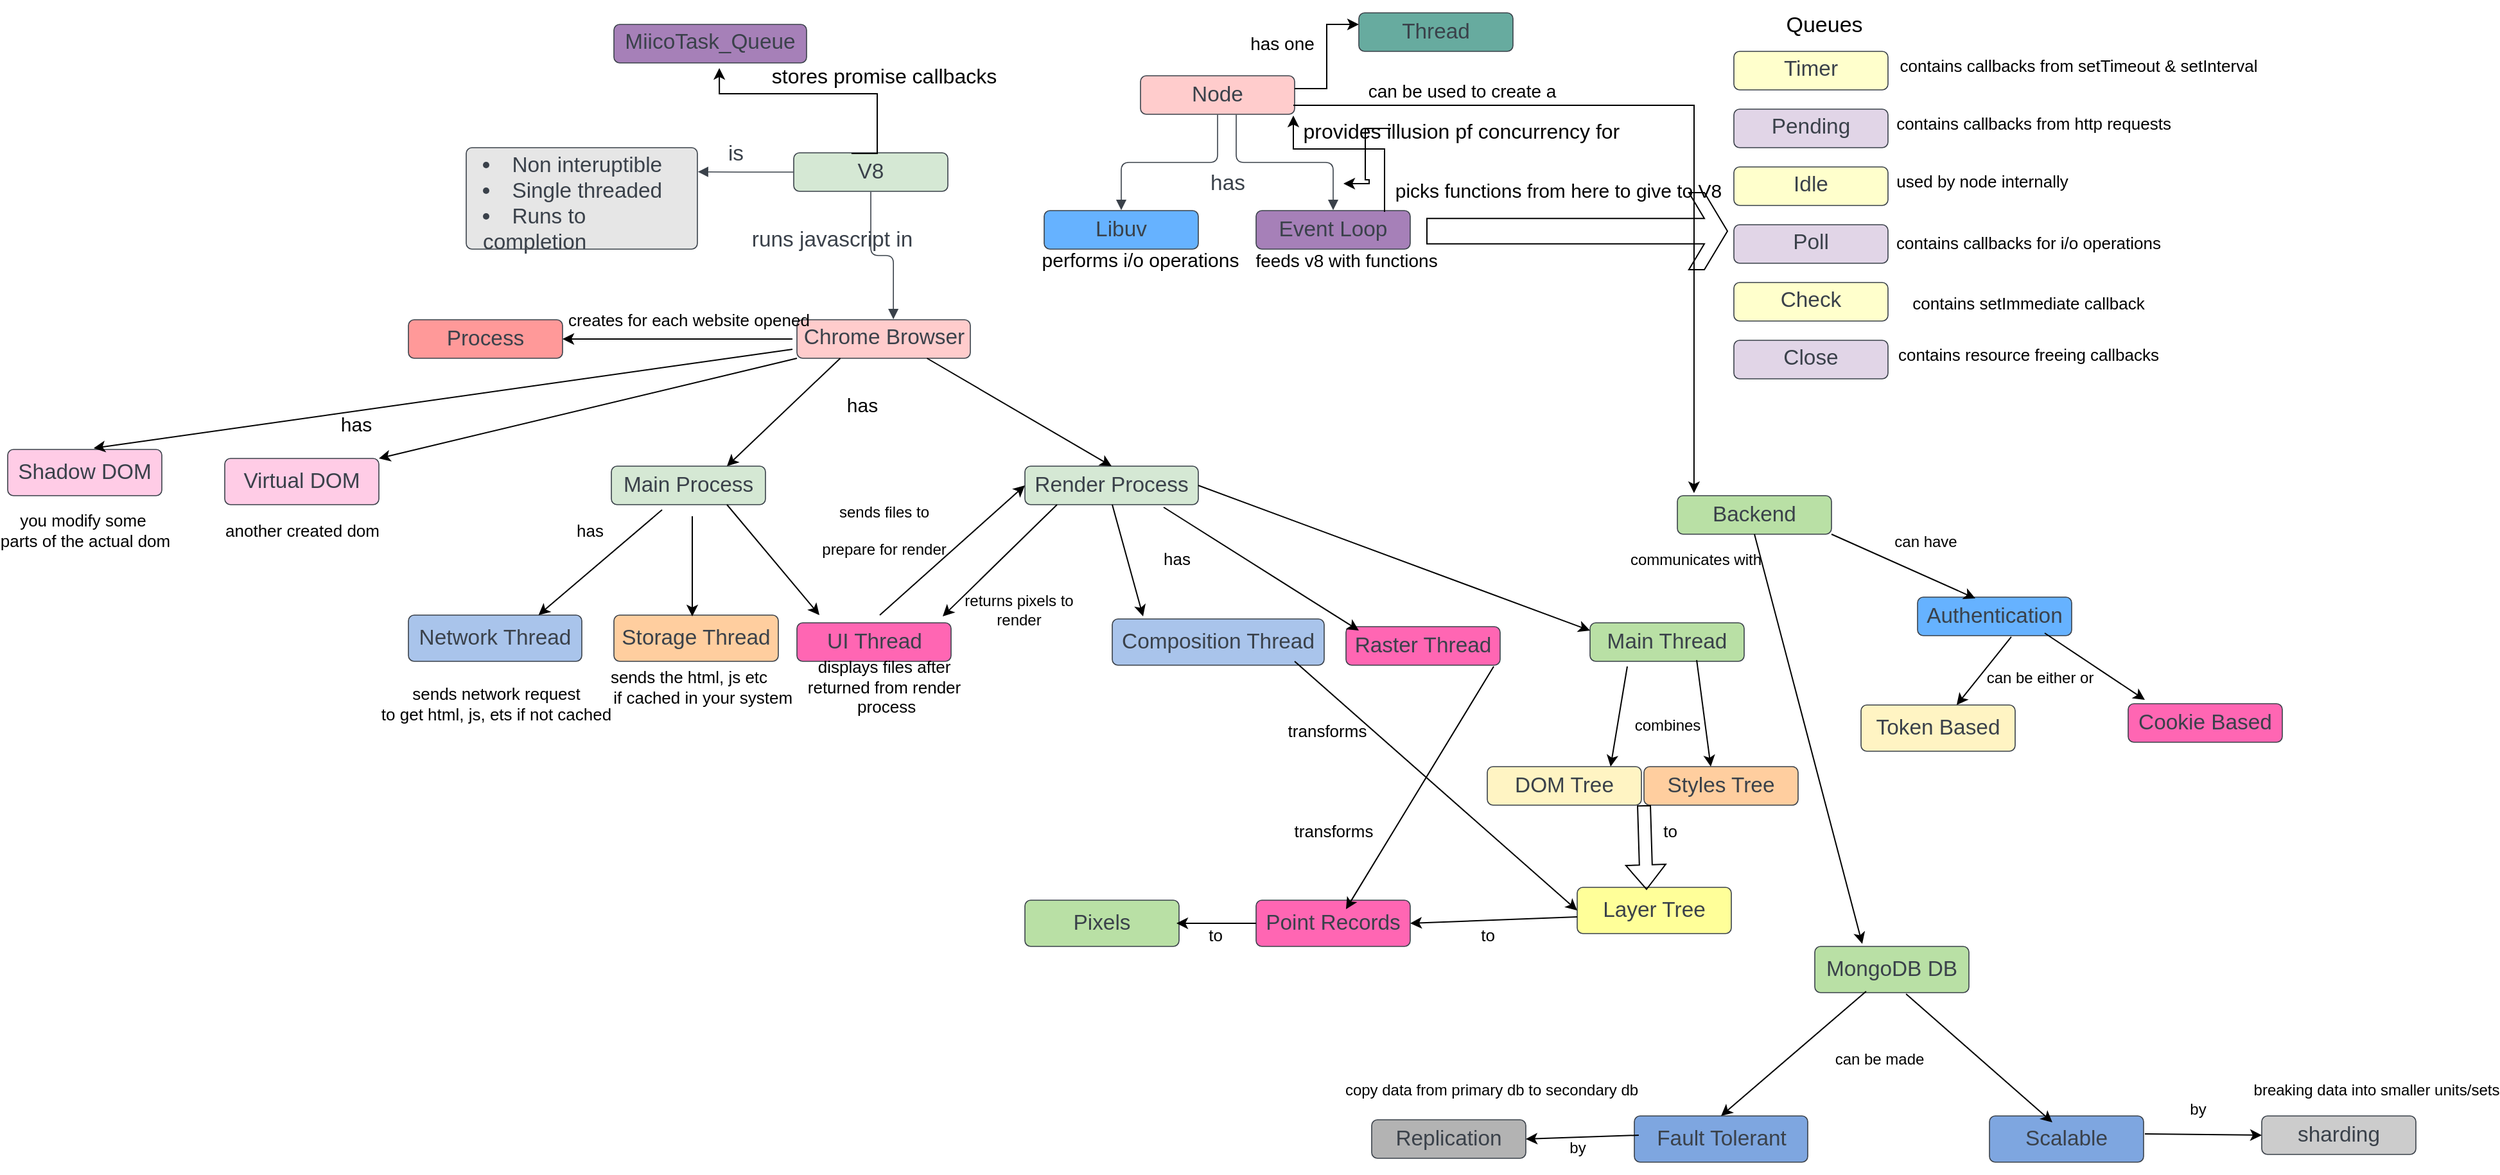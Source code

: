 <mxfile version="20.0.4" type="github">
  <diagram id="F8XUAI4Kxxnm3zseB2Sm" name="Page-1">
    <mxGraphModel dx="1952" dy="614" grid="1" gridSize="13" guides="1" tooltips="1" connect="1" arrows="1" fold="1" page="1" pageScale="1" pageWidth="850" pageHeight="1100" math="0" shadow="0">
      <root>
        <mxCell id="0" />
        <mxCell id="1" parent="0" />
        <UserObject label="Node" lucidchartObjectId="5JQweZdiMKq6" id="3aI8Cy6Q0KvXqNkpx8fh-1">
          <mxCell style="html=1;overflow=block;blockSpacing=1;whiteSpace=wrap;fontSize=16.7;fontColor=#3a414a;spacing=3.8;strokeColor=#3a414a;strokeOpacity=100;rounded=1;absoluteArcSize=1;arcSize=9;strokeWidth=0.8;fillColor=#FFCCCC;" vertex="1" parent="1">
            <mxGeometry x="570" y="60" width="120" height="30" as="geometry" />
          </mxCell>
        </UserObject>
        <UserObject label="V8" lucidchartObjectId="jKQw5tt.nzn1" id="3aI8Cy6Q0KvXqNkpx8fh-2">
          <mxCell style="html=1;overflow=block;blockSpacing=1;whiteSpace=wrap;fontSize=16.7;fontColor=#3a414a;spacing=3.8;strokeColor=#3a414a;strokeOpacity=100;rounded=1;absoluteArcSize=1;arcSize=9;strokeWidth=0.8;fillColor=#D5E8D4;" vertex="1" parent="1">
            <mxGeometry x="300" y="120" width="120" height="30" as="geometry" />
          </mxCell>
        </UserObject>
        <UserObject label="Event Loop" lucidchartObjectId="uKQw4pmbk7vp" id="3aI8Cy6Q0KvXqNkpx8fh-3">
          <mxCell style="html=1;overflow=block;blockSpacing=1;whiteSpace=wrap;fontSize=16.7;fontColor=#3a414a;spacing=3.8;strokeColor=#3a414a;strokeOpacity=100;rounded=1;absoluteArcSize=1;arcSize=9;strokeWidth=0.8;fillColor=#A680B8;" vertex="1" parent="1">
            <mxGeometry x="660" y="165" width="120" height="30" as="geometry" />
          </mxCell>
        </UserObject>
        <UserObject label="MiicoTask_Queue&#xa;" lucidchartObjectId="RKQwYoM4EpCo" id="3aI8Cy6Q0KvXqNkpx8fh-4">
          <mxCell style="html=1;overflow=block;blockSpacing=1;whiteSpace=wrap;fontSize=16.7;fontColor=#3a414a;spacing=3.8;strokeColor=#3a414a;strokeOpacity=100;rounded=1;absoluteArcSize=1;arcSize=9;strokeWidth=0.8;fillColor=#A680B8;" vertex="1" parent="1">
            <mxGeometry x="160" y="20" width="150" height="30" as="geometry" />
          </mxCell>
        </UserObject>
        <UserObject label="Timer&#xa;" lucidchartObjectId=".LQwEuAu219J" id="3aI8Cy6Q0KvXqNkpx8fh-5">
          <mxCell style="html=1;overflow=block;blockSpacing=1;whiteSpace=wrap;fontSize=16.7;fontColor=#3a414a;spacing=3.8;strokeColor=#3a414a;strokeOpacity=100;rounded=1;absoluteArcSize=1;arcSize=9;strokeWidth=0.8;fillColor=#FFFFCC;" vertex="1" parent="1">
            <mxGeometry x="1032" y="41" width="120" height="30" as="geometry" />
          </mxCell>
        </UserObject>
        <UserObject label="Pending&#xa;" lucidchartObjectId="mMQwElswFMGU" id="3aI8Cy6Q0KvXqNkpx8fh-6">
          <mxCell style="html=1;overflow=block;blockSpacing=1;whiteSpace=wrap;fontSize=16.7;fontColor=#3a414a;spacing=3.8;strokeColor=#3a414a;strokeOpacity=100;rounded=1;absoluteArcSize=1;arcSize=9;strokeWidth=0.8;fillColor=#E1D5E7;" vertex="1" parent="1">
            <mxGeometry x="1032" y="86" width="120" height="30" as="geometry" />
          </mxCell>
        </UserObject>
        <UserObject label="Idle&#xa;" lucidchartObjectId="BMQwP1GBcqs1" id="3aI8Cy6Q0KvXqNkpx8fh-7">
          <mxCell style="html=1;overflow=block;blockSpacing=1;whiteSpace=wrap;fontSize=16.7;fontColor=#3a414a;spacing=3.8;strokeColor=#3a414a;strokeOpacity=100;rounded=1;absoluteArcSize=1;arcSize=9;strokeWidth=0.8;fillColor=#FFFFCC;" vertex="1" parent="1">
            <mxGeometry x="1032" y="131" width="120" height="30" as="geometry" />
          </mxCell>
        </UserObject>
        <UserObject label="Poll&#xa;" lucidchartObjectId=".MQwjcUnH-Wa" id="3aI8Cy6Q0KvXqNkpx8fh-8">
          <mxCell style="html=1;overflow=block;blockSpacing=1;whiteSpace=wrap;fontSize=16.7;fontColor=#3a414a;spacing=3.8;strokeColor=#3a414a;strokeOpacity=100;rounded=1;absoluteArcSize=1;arcSize=9;strokeWidth=0.8;fillColor=#E1D5E7;" vertex="1" parent="1">
            <mxGeometry x="1032" y="176" width="120" height="30" as="geometry" />
          </mxCell>
        </UserObject>
        <UserObject label="Check&#xa;" lucidchartObjectId="sNQwPWtMRabn" id="3aI8Cy6Q0KvXqNkpx8fh-9">
          <mxCell style="html=1;overflow=block;blockSpacing=1;whiteSpace=wrap;fontSize=16.7;fontColor=#3a414a;spacing=3.8;strokeColor=#3a414a;strokeOpacity=100;rounded=1;absoluteArcSize=1;arcSize=9;strokeWidth=0.8;fillColor=#FFFFCC;" vertex="1" parent="1">
            <mxGeometry x="1032" y="221" width="120" height="30" as="geometry" />
          </mxCell>
        </UserObject>
        <UserObject label="Close&#xa;" lucidchartObjectId="JNQwW31Fas15" id="3aI8Cy6Q0KvXqNkpx8fh-10">
          <mxCell style="html=1;overflow=block;blockSpacing=1;whiteSpace=wrap;fontSize=16.7;fontColor=#3a414a;spacing=3.8;strokeColor=#3a414a;strokeOpacity=100;rounded=1;absoluteArcSize=1;arcSize=9;strokeWidth=0.8;fillColor=#E1D5E7;" vertex="1" parent="1">
            <mxGeometry x="1032" y="266" width="120" height="30" as="geometry" />
          </mxCell>
        </UserObject>
        <UserObject label="&lt;ul style=&quot;margin: 0px; padding-left: 10px;list-style-position: inside; list-style-type:disc&quot;&gt;&lt;li style=&quot;text-align:left;color:#3a414a;font-size:16.7px;&quot;&gt;&lt;span style=&quot;margin-left: 0px;margin-top: -2px;&quot;&gt;&lt;span style=&quot;font-size:16.7px;color:#3a414a;&quot;&gt;Non interuptible&lt;/span&gt;&lt;/span&gt;&lt;/li&gt;&lt;li style=&quot;text-align:left;color:#3a414a;font-size:16.7px;&quot;&gt;&lt;span style=&quot;margin-left: 0px;margin-top: -2px;&quot;&gt;&lt;span style=&quot;font-size:16.7px;color:#3a414a;&quot;&gt;Single threaded&lt;/span&gt;&lt;/span&gt;&lt;/li&gt;&lt;li style=&quot;text-align:left;color:#3a414a;font-size:16.7px;&quot;&gt;&lt;span style=&quot;margin-left: 0px;margin-top: -2px;&quot;&gt;&lt;span style=&quot;font-size:16.7px;color:#3a414a;&quot;&gt;Runs  to completion&lt;/span&gt;&lt;/span&gt;&lt;/li&gt;&lt;/ul&gt;" lucidchartObjectId="mOQwfCb6b012" id="3aI8Cy6Q0KvXqNkpx8fh-11">
          <mxCell style="html=1;overflow=block;blockSpacing=1;whiteSpace=wrap;fontSize=13;spacing=3.8;strokeColor=#3a414a;strokeOpacity=100;rounded=1;absoluteArcSize=1;arcSize=9;strokeWidth=0.8;fillColor=#E6E6E6;" vertex="1" parent="1">
            <mxGeometry x="45" y="116" width="180" height="79" as="geometry" />
          </mxCell>
        </UserObject>
        <UserObject label="Libuv" lucidchartObjectId="YUQwalKFCjuy" id="3aI8Cy6Q0KvXqNkpx8fh-18">
          <mxCell style="html=1;overflow=block;blockSpacing=1;whiteSpace=wrap;fontSize=16.7;fontColor=#3a414a;spacing=3.8;strokeColor=#3a414a;strokeOpacity=100;rounded=1;absoluteArcSize=1;arcSize=9;strokeWidth=0.8;fillColor=#66B2FF;" vertex="1" parent="1">
            <mxGeometry x="495" y="165" width="120" height="30" as="geometry" />
          </mxCell>
        </UserObject>
        <UserObject label="Chrome Browser&#xa;" lucidchartObjectId="n0QwYcEkCLgf" id="3aI8Cy6Q0KvXqNkpx8fh-22">
          <mxCell style="html=1;overflow=block;blockSpacing=1;whiteSpace=wrap;fontSize=16.7;fontColor=#3a414a;spacing=3.8;strokeColor=#3a414a;strokeOpacity=100;rounded=1;absoluteArcSize=1;arcSize=9;strokeWidth=0.8;fillColor=#FFCCCC;" vertex="1" parent="1">
            <mxGeometry x="302.5" y="250" width="135" height="30" as="geometry" />
          </mxCell>
        </UserObject>
        <UserObject label="Process" lucidchartObjectId="00Qwm0TDkkUz" id="3aI8Cy6Q0KvXqNkpx8fh-23">
          <mxCell style="html=1;overflow=block;blockSpacing=1;whiteSpace=wrap;fontSize=16.7;fontColor=#3a414a;spacing=3.8;strokeColor=#3a414a;strokeOpacity=100;rounded=1;absoluteArcSize=1;arcSize=9;strokeWidth=0.8;fillColor=#FF9999;" vertex="1" parent="1">
            <mxGeometry y="250" width="120" height="30" as="geometry" />
          </mxCell>
        </UserObject>
        <UserObject label="Thread" lucidchartObjectId="c1QwTVBojkHc" id="3aI8Cy6Q0KvXqNkpx8fh-24">
          <mxCell style="html=1;overflow=block;blockSpacing=1;whiteSpace=wrap;fontSize=16.7;fontColor=#3a414a;spacing=3.8;strokeColor=#3a414a;strokeOpacity=100;rounded=1;absoluteArcSize=1;arcSize=9;strokeWidth=0.8;fillColor=#67AB9F;" vertex="1" parent="1">
            <mxGeometry x="740" y="11" width="120" height="30" as="geometry" />
          </mxCell>
        </UserObject>
        <UserObject label="Main Process" lucidchartObjectId="31QwPSex.-GG" id="3aI8Cy6Q0KvXqNkpx8fh-25">
          <mxCell style="html=1;overflow=block;blockSpacing=1;whiteSpace=wrap;fontSize=16.7;fontColor=#3a414a;spacing=3.8;strokeColor=#3a414a;strokeOpacity=100;rounded=1;absoluteArcSize=1;arcSize=9;strokeWidth=0.8;fillColor=#D5E8D4;" vertex="1" parent="1">
            <mxGeometry x="158" y="364" width="120" height="30" as="geometry" />
          </mxCell>
        </UserObject>
        <UserObject label="Network Thread" lucidchartObjectId="K2Qw~XZILaqW" id="3aI8Cy6Q0KvXqNkpx8fh-26">
          <mxCell style="html=1;overflow=block;blockSpacing=1;whiteSpace=wrap;fontSize=16.7;fontColor=#3a414a;spacing=3.8;strokeColor=#3a414a;strokeOpacity=100;rounded=1;absoluteArcSize=1;arcSize=9;strokeWidth=0.8;fillColor=#A9C4EB;" vertex="1" parent="1">
            <mxGeometry y="480" width="135" height="36" as="geometry" />
          </mxCell>
        </UserObject>
        <UserObject label="UI Thread" lucidchartObjectId="_2QwbphJMRwT" id="3aI8Cy6Q0KvXqNkpx8fh-27">
          <mxCell style="html=1;overflow=block;blockSpacing=1;whiteSpace=wrap;fontSize=16.7;fontColor=#3a414a;spacing=3.8;strokeColor=#3a414a;strokeOpacity=100;rounded=1;absoluteArcSize=1;arcSize=9;strokeWidth=0.8;fillColor=#FF66B3;" vertex="1" parent="1">
            <mxGeometry x="302.5" y="486" width="120" height="30" as="geometry" />
          </mxCell>
        </UserObject>
        <UserObject label="Storage Thread" lucidchartObjectId="y3Qw-4VWZgWY" id="3aI8Cy6Q0KvXqNkpx8fh-28">
          <mxCell style="html=1;overflow=block;blockSpacing=1;whiteSpace=wrap;fontSize=16.7;fontColor=#3a414a;spacing=3.8;strokeColor=#3a414a;strokeOpacity=100;rounded=1;absoluteArcSize=1;arcSize=9;strokeWidth=0.8;fillColor=#FFCE9F;" vertex="1" parent="1">
            <mxGeometry x="160" y="480" width="128" height="36" as="geometry" />
          </mxCell>
        </UserObject>
        <UserObject label="Render Process" lucidchartObjectId="p4QwtT_nmuhM" id="3aI8Cy6Q0KvXqNkpx8fh-29">
          <mxCell style="html=1;overflow=block;blockSpacing=1;whiteSpace=wrap;fontSize=16.7;fontColor=#3a414a;spacing=3.8;strokeColor=#3a414a;strokeOpacity=100;rounded=1;absoluteArcSize=1;arcSize=9;strokeWidth=0.8;fillColor=#D5E8D4;" vertex="1" parent="1">
            <mxGeometry x="480" y="364" width="135" height="30" as="geometry" />
          </mxCell>
        </UserObject>
        <UserObject label="Main Thread" lucidchartObjectId="M4QwAc20TCQl" id="3aI8Cy6Q0KvXqNkpx8fh-30">
          <mxCell style="html=1;overflow=block;blockSpacing=1;whiteSpace=wrap;fontSize=16.7;fontColor=#3a414a;spacing=3.8;strokeColor=#3a414a;strokeOpacity=100;rounded=1;absoluteArcSize=1;arcSize=9;strokeWidth=0.8;fillColor=#B9E0A5;" vertex="1" parent="1">
            <mxGeometry x="920" y="486" width="120" height="30" as="geometry" />
          </mxCell>
        </UserObject>
        <UserObject label="Raster Thread" lucidchartObjectId="a5QwltqcsN5U" id="3aI8Cy6Q0KvXqNkpx8fh-31">
          <mxCell style="html=1;overflow=block;blockSpacing=1;whiteSpace=wrap;fontSize=16.7;fontColor=#3a414a;spacing=3.8;strokeColor=#3a414a;strokeOpacity=100;rounded=1;absoluteArcSize=1;arcSize=9;strokeWidth=0.8;fillColor=#FF66B3;" vertex="1" parent="1">
            <mxGeometry x="730" y="489" width="120" height="30" as="geometry" />
          </mxCell>
        </UserObject>
        <UserObject label="Composition Thread" lucidchartObjectId="y5QwLBUNIUPw" id="3aI8Cy6Q0KvXqNkpx8fh-32">
          <mxCell style="html=1;overflow=block;blockSpacing=1;whiteSpace=wrap;fontSize=16.7;fontColor=#3a414a;spacing=3.8;strokeColor=#3a414a;strokeOpacity=100;rounded=1;absoluteArcSize=1;arcSize=9;strokeWidth=0.8;fillColor=#A9C4EB;" vertex="1" parent="1">
            <mxGeometry x="548" y="483" width="165" height="36" as="geometry" />
          </mxCell>
        </UserObject>
        <UserObject label="DOM Tree" lucidchartObjectId="G6Qwfy9FmXFi" id="3aI8Cy6Q0KvXqNkpx8fh-34">
          <mxCell style="html=1;overflow=block;blockSpacing=1;whiteSpace=wrap;fontSize=16.7;fontColor=#3a414a;spacing=3.8;strokeColor=#3a414a;strokeOpacity=100;rounded=1;absoluteArcSize=1;arcSize=9;strokeWidth=0.8;fillColor=#FFF4C3;" vertex="1" parent="1">
            <mxGeometry x="840" y="598" width="120" height="30" as="geometry" />
          </mxCell>
        </UserObject>
        <UserObject label="Styles Tree" lucidchartObjectId="_6QwiIX39ahR" id="3aI8Cy6Q0KvXqNkpx8fh-35">
          <mxCell style="html=1;overflow=block;blockSpacing=1;whiteSpace=wrap;fontSize=16.7;fontColor=#3a414a;spacing=3.8;strokeColor=#3a414a;strokeOpacity=100;rounded=1;absoluteArcSize=1;arcSize=9;strokeWidth=0.8;fillColor=#FFCE9F;" vertex="1" parent="1">
            <mxGeometry x="962" y="598" width="120" height="30" as="geometry" />
          </mxCell>
        </UserObject>
        <UserObject label="Layer Tree" lucidchartObjectId="67QwnA.TDyxY" id="3aI8Cy6Q0KvXqNkpx8fh-36">
          <mxCell style="html=1;overflow=block;blockSpacing=1;whiteSpace=wrap;fontSize=16.7;fontColor=#3a414a;spacing=3.8;strokeColor=#3a414a;strokeOpacity=100;rounded=1;absoluteArcSize=1;arcSize=9;strokeWidth=0.8;fillColor=#FFFF99;" vertex="1" parent="1">
            <mxGeometry x="910" y="692" width="120" height="36" as="geometry" />
          </mxCell>
        </UserObject>
        <UserObject label="Point Records" lucidchartObjectId="H8QwZEwCUS22" id="3aI8Cy6Q0KvXqNkpx8fh-38">
          <mxCell style="html=1;overflow=block;blockSpacing=1;whiteSpace=wrap;fontSize=16.7;fontColor=#3a414a;spacing=3.8;strokeColor=#3a414a;strokeOpacity=100;rounded=1;absoluteArcSize=1;arcSize=9;strokeWidth=0.8;fillColor=#FF66B3;" vertex="1" parent="1">
            <mxGeometry x="660" y="702" width="120" height="36" as="geometry" />
          </mxCell>
        </UserObject>
        <UserObject label="Shadow DOM" lucidchartObjectId="~8QwAgWgOdgK" id="3aI8Cy6Q0KvXqNkpx8fh-39">
          <mxCell style="html=1;overflow=block;blockSpacing=1;whiteSpace=wrap;fontSize=16.7;fontColor=#3a414a;spacing=3.8;strokeColor=#3a414a;strokeOpacity=100;rounded=1;absoluteArcSize=1;arcSize=9;strokeWidth=0.8;fillColor=#FFCCE6;" vertex="1" parent="1">
            <mxGeometry x="-312" y="351" width="120" height="36" as="geometry" />
          </mxCell>
        </UserObject>
        <UserObject label="Virtual DOM" lucidchartObjectId="x9Qw1KI~UFzO" id="3aI8Cy6Q0KvXqNkpx8fh-40">
          <mxCell style="html=1;overflow=block;blockSpacing=1;whiteSpace=wrap;fontSize=16.7;fontColor=#3a414a;spacing=3.8;strokeColor=#3a414a;strokeOpacity=100;rounded=1;absoluteArcSize=1;arcSize=9;strokeWidth=0.8;fillColor=#FFCCE6;" vertex="1" parent="1">
            <mxGeometry x="-143" y="358" width="120" height="36" as="geometry" />
          </mxCell>
        </UserObject>
        <UserObject label="Fault Tolerant" lucidchartObjectId="A.QwGhJsHpKy" id="3aI8Cy6Q0KvXqNkpx8fh-41">
          <mxCell style="html=1;overflow=block;blockSpacing=1;whiteSpace=wrap;fontSize=16.7;fontColor=#3a414a;spacing=3.8;strokeColor=#3a414a;strokeOpacity=100;rounded=1;absoluteArcSize=1;arcSize=9;strokeWidth=0.8;fillColor=#7EA6E0;" vertex="1" parent="1">
            <mxGeometry x="954.5" y="870" width="135" height="36" as="geometry" />
          </mxCell>
        </UserObject>
        <UserObject label="Scalable" lucidchartObjectId="0.QwnbioQ.RZ" id="3aI8Cy6Q0KvXqNkpx8fh-42">
          <mxCell style="html=1;overflow=block;blockSpacing=1;whiteSpace=wrap;fontSize=16.7;fontColor=#3a414a;spacing=3.8;strokeColor=#3a414a;strokeOpacity=100;rounded=1;absoluteArcSize=1;arcSize=9;strokeWidth=0.8;fillColor=#7EA6E0;" vertex="1" parent="1">
            <mxGeometry x="1231" y="870" width="120" height="36" as="geometry" />
          </mxCell>
        </UserObject>
        <UserObject label="sharding" lucidchartObjectId="h~QwlG4-tIuL" id="3aI8Cy6Q0KvXqNkpx8fh-43">
          <mxCell style="html=1;overflow=block;blockSpacing=1;whiteSpace=wrap;fontSize=16.7;fontColor=#3a414a;spacing=3.8;strokeColor=#3a414a;strokeOpacity=100;rounded=1;absoluteArcSize=1;arcSize=9;strokeWidth=0.8;fillColor=#CCCCCC;" vertex="1" parent="1">
            <mxGeometry x="1443" y="870" width="120" height="30" as="geometry" />
          </mxCell>
        </UserObject>
        <UserObject label="MongoDB DB" lucidchartObjectId="YaRwof8meu8R" id="3aI8Cy6Q0KvXqNkpx8fh-46">
          <mxCell style="html=1;overflow=block;blockSpacing=1;whiteSpace=wrap;fontSize=16.7;fontColor=#3a414a;spacing=3.8;strokeColor=#3a414a;strokeOpacity=100;rounded=1;absoluteArcSize=1;arcSize=9;strokeWidth=0.8;fillColor=#B9E0A5;" vertex="1" parent="1">
            <mxGeometry x="1095" y="738" width="120" height="36" as="geometry" />
          </mxCell>
        </UserObject>
        <UserObject label="Authentication" lucidchartObjectId="0cRwmNf0DxPQ" id="3aI8Cy6Q0KvXqNkpx8fh-50">
          <mxCell style="html=1;overflow=block;blockSpacing=1;whiteSpace=wrap;fontSize=16.7;fontColor=#3a414a;spacing=3.8;strokeColor=#3a414a;strokeOpacity=100;rounded=1;absoluteArcSize=1;arcSize=9;strokeWidth=0.8;fillColor=#66B2FF;" vertex="1" parent="1">
            <mxGeometry x="1175" y="466" width="120" height="30" as="geometry" />
          </mxCell>
        </UserObject>
        <UserObject label="Cookie Based" lucidchartObjectId="CdRwNxDpF0np" id="3aI8Cy6Q0KvXqNkpx8fh-51">
          <mxCell style="html=1;overflow=block;blockSpacing=1;whiteSpace=wrap;fontSize=16.7;fontColor=#3a414a;spacing=3.8;strokeColor=#3a414a;strokeOpacity=100;rounded=1;absoluteArcSize=1;arcSize=9;strokeWidth=0.8;fillColor=#FF66B3;" vertex="1" parent="1">
            <mxGeometry x="1339" y="549" width="120" height="30" as="geometry" />
          </mxCell>
        </UserObject>
        <UserObject label="Token Based" lucidchartObjectId="4dRwRfr9qK7Q" id="3aI8Cy6Q0KvXqNkpx8fh-52">
          <mxCell style="html=1;overflow=block;blockSpacing=1;whiteSpace=wrap;fontSize=16.7;fontColor=#3a414a;spacing=3.8;strokeColor=#3a414a;strokeOpacity=100;rounded=1;absoluteArcSize=1;arcSize=9;strokeWidth=0.8;fillColor=#FFF4C3;" vertex="1" parent="1">
            <mxGeometry x="1131" y="550" width="120" height="36" as="geometry" />
          </mxCell>
        </UserObject>
        <UserObject label="" lucidchartObjectId="XkRw6ITJ4HqK" id="3aI8Cy6Q0KvXqNkpx8fh-53">
          <mxCell style="html=1;jettySize=18;whiteSpace=wrap;fontSize=13;strokeColor=#3a414a;strokeOpacity=100;strokeWidth=0.8;rounded=1;arcSize=12;edgeStyle=orthogonalEdgeStyle;startArrow=none;endArrow=block;endFill=1;exitX=-0.003;exitY=0.5;exitPerimeter=0;entryX=1.002;entryY=0.238;entryPerimeter=0;" edge="1" parent="1" source="3aI8Cy6Q0KvXqNkpx8fh-2" target="3aI8Cy6Q0KvXqNkpx8fh-11">
            <mxGeometry width="100" height="100" relative="1" as="geometry">
              <Array as="points" />
            </mxGeometry>
          </mxCell>
        </UserObject>
        <mxCell id="3aI8Cy6Q0KvXqNkpx8fh-70" style="edgeStyle=orthogonalEdgeStyle;rounded=0;orthogonalLoop=1;jettySize=auto;html=1;exitX=1;exitY=0.5;exitDx=0;exitDy=0;entryX=0.547;entryY=1.133;entryDx=0;entryDy=0;entryPerimeter=0;fontSize=15;" edge="1" parent="1" source="3aI8Cy6Q0KvXqNkpx8fh-54" target="3aI8Cy6Q0KvXqNkpx8fh-4">
          <mxGeometry relative="1" as="geometry" />
        </mxCell>
        <UserObject label="is" lucidchartObjectId="1kRw_keO~R2r" id="3aI8Cy6Q0KvXqNkpx8fh-54">
          <mxCell style="html=1;overflow=block;blockSpacing=1;whiteSpace=wrap;fontSize=16.7;fontColor=#3a414a;spacing=3.8;strokeOpacity=0;fillOpacity=0;rounded=1;absoluteArcSize=1;arcSize=9;fillColor=#ffffff;strokeWidth=0.8;" vertex="1" parent="1">
            <mxGeometry x="165" y="98" width="180" height="45" as="geometry" />
          </mxCell>
        </UserObject>
        <UserObject label="" lucidchartObjectId="BlRwFOZYlgaO" id="3aI8Cy6Q0KvXqNkpx8fh-55">
          <mxCell style="html=1;jettySize=18;whiteSpace=wrap;fontSize=13;strokeColor=#3a414a;strokeOpacity=100;strokeWidth=0.8;rounded=1;arcSize=12;edgeStyle=orthogonalEdgeStyle;startArrow=none;endArrow=block;endFill=1;exitX=0.5;exitY=1.012;exitPerimeter=0;entryX=0.556;entryY=-0.012;entryPerimeter=0;" edge="1" parent="1" source="3aI8Cy6Q0KvXqNkpx8fh-2" target="3aI8Cy6Q0KvXqNkpx8fh-22">
            <mxGeometry width="100" height="100" relative="1" as="geometry">
              <Array as="points" />
            </mxGeometry>
          </mxCell>
        </UserObject>
        <UserObject label="runs javascript in" lucidchartObjectId="GlRw.YCyoih-" id="3aI8Cy6Q0KvXqNkpx8fh-56">
          <mxCell style="html=1;overflow=block;blockSpacing=1;whiteSpace=wrap;fontSize=16.7;fontColor=#3a414a;spacing=3.8;strokeOpacity=0;fillOpacity=0;rounded=1;absoluteArcSize=1;arcSize=9;fillColor=#ffffff;strokeWidth=0.8;" vertex="1" parent="1">
            <mxGeometry x="240" y="165" width="180" height="45" as="geometry" />
          </mxCell>
        </UserObject>
        <UserObject label="" lucidchartObjectId="JpRwPSwLqNC6" id="3aI8Cy6Q0KvXqNkpx8fh-57">
          <mxCell style="html=1;jettySize=18;whiteSpace=wrap;fontSize=13;strokeColor=#3a414a;strokeOpacity=100;strokeWidth=0.8;rounded=1;arcSize=12;edgeStyle=orthogonalEdgeStyle;startArrow=none;endArrow=block;endFill=1;exitX=0.5;exitY=1.012;exitPerimeter=0;entryX=0.5;entryY=-0.012;entryPerimeter=0;" edge="1" parent="1" source="3aI8Cy6Q0KvXqNkpx8fh-1" target="3aI8Cy6Q0KvXqNkpx8fh-18">
            <mxGeometry width="100" height="100" relative="1" as="geometry">
              <Array as="points" />
            </mxGeometry>
          </mxCell>
        </UserObject>
        <UserObject label="" lucidchartObjectId="~pRwIw-jjJrl" id="3aI8Cy6Q0KvXqNkpx8fh-58">
          <mxCell style="html=1;jettySize=18;whiteSpace=wrap;fontSize=13;strokeColor=#3a414a;strokeOpacity=100;strokeWidth=0.8;rounded=1;arcSize=12;edgeStyle=orthogonalEdgeStyle;startArrow=none;endArrow=block;endFill=1;exitX=0.621;exitY=1.011;exitPerimeter=0;entryX=0.5;entryY=-0.012;entryPerimeter=0;" edge="1" parent="1" source="3aI8Cy6Q0KvXqNkpx8fh-1" target="3aI8Cy6Q0KvXqNkpx8fh-3">
            <mxGeometry width="100" height="100" relative="1" as="geometry">
              <Array as="points" />
            </mxGeometry>
          </mxCell>
        </UserObject>
        <UserObject label="has" lucidchartObjectId="DqRwqayz4XtX" id="3aI8Cy6Q0KvXqNkpx8fh-59">
          <mxCell style="html=1;overflow=block;blockSpacing=1;whiteSpace=wrap;fontSize=16.7;fontColor=#3a414a;spacing=3.8;strokeOpacity=0;fillOpacity=0;rounded=1;absoluteArcSize=1;arcSize=9;fillColor=#ffffff;strokeWidth=0.8;" vertex="1" parent="1">
            <mxGeometry x="548" y="120" width="180" height="48" as="geometry" />
          </mxCell>
        </UserObject>
        <UserObject label="&lt;span style=&quot;color: rgb(0, 0, 0);&quot;&gt;performs i/o operations&lt;/span&gt;" lucidchartObjectId="7qRwNP1Zkuie" id="3aI8Cy6Q0KvXqNkpx8fh-60">
          <mxCell style="html=1;overflow=block;blockSpacing=1;whiteSpace=wrap;fontSize=15;fontColor=#3a414a;spacing=3.8;strokeOpacity=0;fillOpacity=0;rounded=1;absoluteArcSize=1;arcSize=9;fillColor=#ffffff;strokeWidth=0.8;" vertex="1" parent="1">
            <mxGeometry x="480" y="180" width="180" height="45" as="geometry" />
          </mxCell>
        </UserObject>
        <mxCell id="3aI8Cy6Q0KvXqNkpx8fh-71" value="stores promise callbacks" style="text;strokeColor=none;fillColor=none;html=1;fontSize=16;fontStyle=0;verticalAlign=middle;align=center;" vertex="1" parent="1">
          <mxGeometry x="320" y="40" width="100" height="40" as="geometry" />
        </mxCell>
        <mxCell id="3aI8Cy6Q0KvXqNkpx8fh-72" value="&lt;span style=&quot;font-size: 13px;&quot;&gt;contains callbacks from setTimeout &amp;amp; setInterval&lt;/span&gt;" style="text;strokeColor=none;fillColor=none;html=1;fontSize=16;fontStyle=0;verticalAlign=middle;align=center;" vertex="1" parent="1">
          <mxGeometry x="1250" y="31" width="100" height="40" as="geometry" />
        </mxCell>
        <mxCell id="3aI8Cy6Q0KvXqNkpx8fh-73" value="&lt;span style=&quot;font-size: 13px;&quot;&gt;contains callbacks from http requests&lt;/span&gt;" style="text;strokeColor=none;fillColor=none;html=1;fontSize=16;fontStyle=0;verticalAlign=middle;align=center;" vertex="1" parent="1">
          <mxGeometry x="1215" y="76" width="100" height="40" as="geometry" />
        </mxCell>
        <mxCell id="3aI8Cy6Q0KvXqNkpx8fh-74" value="&lt;span style=&quot;font-size: 13px;&quot;&gt;used by node internally&lt;/span&gt;" style="text;strokeColor=none;fillColor=none;html=1;fontSize=16;fontStyle=0;verticalAlign=middle;align=center;" vertex="1" parent="1">
          <mxGeometry x="1175" y="121" width="100" height="40" as="geometry" />
        </mxCell>
        <mxCell id="3aI8Cy6Q0KvXqNkpx8fh-75" value="&lt;span style=&quot;font-size: 13px;&quot;&gt;contains callbacks for i/o operations&lt;/span&gt;" style="text;strokeColor=none;fillColor=none;html=1;fontSize=16;fontStyle=0;verticalAlign=middle;align=center;" vertex="1" parent="1">
          <mxGeometry x="1211" y="169" width="100" height="40" as="geometry" />
        </mxCell>
        <mxCell id="3aI8Cy6Q0KvXqNkpx8fh-76" value="&lt;span style=&quot;font-size: 13px;&quot;&gt;contains setImmediate callback&lt;/span&gt;" style="text;strokeColor=none;fillColor=none;html=1;fontSize=16;fontStyle=0;verticalAlign=middle;align=center;" vertex="1" parent="1">
          <mxGeometry x="1211" y="216" width="100" height="40" as="geometry" />
        </mxCell>
        <mxCell id="3aI8Cy6Q0KvXqNkpx8fh-77" value="&lt;span style=&quot;font-size: 13px;&quot;&gt;contains resource freeing callbacks&lt;/span&gt;" style="text;strokeColor=none;fillColor=none;html=1;fontSize=16;fontStyle=0;verticalAlign=middle;align=center;" vertex="1" parent="1">
          <mxGeometry x="1211" y="256" width="100" height="40" as="geometry" />
        </mxCell>
        <mxCell id="3aI8Cy6Q0KvXqNkpx8fh-82" value="Queues" style="text;strokeColor=none;fillColor=none;html=1;fontSize=17;fontStyle=0;verticalAlign=middle;align=center;" vertex="1" parent="1">
          <mxGeometry x="1052" y="1" width="100" height="40" as="geometry" />
        </mxCell>
        <mxCell id="3aI8Cy6Q0KvXqNkpx8fh-87" value="&lt;span style=&quot;font-weight: normal;&quot;&gt;&lt;font style=&quot;font-size: 14px;&quot;&gt;feeds v8 with functions&lt;/font&gt;&lt;/span&gt;" style="text;strokeColor=none;fillColor=none;html=1;fontSize=24;fontStyle=1;verticalAlign=middle;align=center;" vertex="1" parent="1">
          <mxGeometry x="680" y="181" width="100" height="40" as="geometry" />
        </mxCell>
        <mxCell id="3aI8Cy6Q0KvXqNkpx8fh-88" value="" style="html=1;shadow=0;dashed=0;align=center;verticalAlign=middle;shape=mxgraph.arrows2.sharpArrow;dy1=0.67;dx1=18;dx2=18;notch=0;fontSize=14;" vertex="1" parent="1">
          <mxGeometry x="793" y="151" width="234" height="60" as="geometry" />
        </mxCell>
        <mxCell id="3aI8Cy6Q0KvXqNkpx8fh-90" value="&lt;span style=&quot;font-weight: normal;&quot;&gt;picks functions from here to give to V8&lt;/span&gt;" style="text;strokeColor=none;fillColor=none;html=1;fontSize=15;fontStyle=1;verticalAlign=middle;align=center;" vertex="1" parent="1">
          <mxGeometry x="845" y="129" width="100" height="40" as="geometry" />
        </mxCell>
        <mxCell id="3aI8Cy6Q0KvXqNkpx8fh-96" value="" style="edgeStyle=elbowEdgeStyle;elbow=vertical;endArrow=classic;html=1;rounded=0;fontSize=15;" edge="1" parent="1">
          <mxGeometry width="50" height="50" relative="1" as="geometry">
            <mxPoint x="760" y="166" as="sourcePoint" />
            <mxPoint x="689" y="91" as="targetPoint" />
            <Array as="points">
              <mxPoint x="728" y="117" />
            </Array>
          </mxGeometry>
        </mxCell>
        <mxCell id="3aI8Cy6Q0KvXqNkpx8fh-164" value="" style="edgeStyle=orthogonalEdgeStyle;rounded=0;orthogonalLoop=1;jettySize=auto;html=1;fontSize=13;" edge="1" parent="1" source="3aI8Cy6Q0KvXqNkpx8fh-97" target="3aI8Cy6Q0KvXqNkpx8fh-59">
          <mxGeometry relative="1" as="geometry" />
        </mxCell>
        <mxCell id="3aI8Cy6Q0KvXqNkpx8fh-97" value="&lt;span style=&quot;font-size: 16px; font-weight: 400;&quot;&gt;&amp;nbsp; provides illusion pf concurrency for&lt;/span&gt;" style="text;strokeColor=none;fillColor=none;html=1;fontSize=24;fontStyle=1;verticalAlign=middle;align=center;" vertex="1" parent="1">
          <mxGeometry x="765" y="81" width="100" height="40" as="geometry" />
        </mxCell>
        <mxCell id="3aI8Cy6Q0KvXqNkpx8fh-98" value="" style="edgeStyle=elbowEdgeStyle;elbow=horizontal;endArrow=classic;html=1;rounded=0;fontSize=16;" edge="1" parent="1">
          <mxGeometry width="50" height="50" relative="1" as="geometry">
            <mxPoint x="690" y="70" as="sourcePoint" />
            <mxPoint x="740" y="20" as="targetPoint" />
          </mxGeometry>
        </mxCell>
        <mxCell id="3aI8Cy6Q0KvXqNkpx8fh-99" value="has one" style="text;strokeColor=none;fillColor=none;html=1;fontSize=14;fontStyle=0;verticalAlign=middle;align=center;" vertex="1" parent="1">
          <mxGeometry x="630" y="15" width="100" height="40" as="geometry" />
        </mxCell>
        <mxCell id="3aI8Cy6Q0KvXqNkpx8fh-101" value="" style="endArrow=classic;html=1;rounded=0;fontSize=14;entryX=0.75;entryY=0;entryDx=0;entryDy=0;exitX=0.25;exitY=1;exitDx=0;exitDy=0;" edge="1" parent="1" source="3aI8Cy6Q0KvXqNkpx8fh-22" target="3aI8Cy6Q0KvXqNkpx8fh-25">
          <mxGeometry width="50" height="50" relative="1" as="geometry">
            <mxPoint x="335" y="285" as="sourcePoint" />
            <mxPoint x="285" y="335" as="targetPoint" />
          </mxGeometry>
        </mxCell>
        <mxCell id="3aI8Cy6Q0KvXqNkpx8fh-102" value="" style="endArrow=classic;html=1;rounded=0;fontSize=14;entryX=0.5;entryY=0;entryDx=0;entryDy=0;exitX=0.75;exitY=1;exitDx=0;exitDy=0;" edge="1" parent="1" source="3aI8Cy6Q0KvXqNkpx8fh-22" target="3aI8Cy6Q0KvXqNkpx8fh-29">
          <mxGeometry width="50" height="50" relative="1" as="geometry">
            <mxPoint x="415" y="300" as="sourcePoint" />
            <mxPoint x="365" y="350" as="targetPoint" />
          </mxGeometry>
        </mxCell>
        <mxCell id="3aI8Cy6Q0KvXqNkpx8fh-103" value="has" style="text;strokeColor=none;fillColor=none;html=1;fontSize=15;fontStyle=0;verticalAlign=middle;align=center;" vertex="1" parent="1">
          <mxGeometry x="302.5" y="296" width="100" height="40" as="geometry" />
        </mxCell>
        <mxCell id="3aI8Cy6Q0KvXqNkpx8fh-104" value="" style="endArrow=classic;html=1;rounded=0;fontSize=15;entryX=1;entryY=0.5;entryDx=0;entryDy=0;" edge="1" parent="1" target="3aI8Cy6Q0KvXqNkpx8fh-23">
          <mxGeometry width="50" height="50" relative="1" as="geometry">
            <mxPoint x="299" y="265" as="sourcePoint" />
            <mxPoint x="180" y="306" as="targetPoint" />
          </mxGeometry>
        </mxCell>
        <mxCell id="3aI8Cy6Q0KvXqNkpx8fh-106" value="creates for each website opened" style="text;strokeColor=none;fillColor=none;html=1;fontSize=13;fontStyle=0;verticalAlign=middle;align=center;" vertex="1" parent="1">
          <mxGeometry x="168" y="230" width="100" height="40" as="geometry" />
        </mxCell>
        <mxCell id="3aI8Cy6Q0KvXqNkpx8fh-107" value="" style="endArrow=classic;html=1;rounded=0;fontSize=13;exitX=0.75;exitY=0;exitDx=0;exitDy=0;entryX=0.75;entryY=0;entryDx=0;entryDy=0;" edge="1" parent="1" target="3aI8Cy6Q0KvXqNkpx8fh-26">
          <mxGeometry width="50" height="50" relative="1" as="geometry">
            <mxPoint x="197.5" y="398" as="sourcePoint" />
            <mxPoint x="147.5" y="450" as="targetPoint" />
          </mxGeometry>
        </mxCell>
        <mxCell id="3aI8Cy6Q0KvXqNkpx8fh-109" value="" style="endArrow=classic;html=1;rounded=0;fontSize=13;entryX=0.75;entryY=1;entryDx=0;entryDy=0;exitX=0.75;exitY=1;exitDx=0;exitDy=0;" edge="1" parent="1" source="3aI8Cy6Q0KvXqNkpx8fh-25">
          <mxGeometry width="50" height="50" relative="1" as="geometry">
            <mxPoint x="370" y="430" as="sourcePoint" />
            <mxPoint x="320" y="480" as="targetPoint" />
          </mxGeometry>
        </mxCell>
        <mxCell id="3aI8Cy6Q0KvXqNkpx8fh-110" value="has" style="text;strokeColor=none;fillColor=none;html=1;fontSize=13;fontStyle=0;verticalAlign=middle;align=center;" vertex="1" parent="1">
          <mxGeometry x="91" y="394" width="100" height="40" as="geometry" />
        </mxCell>
        <mxCell id="3aI8Cy6Q0KvXqNkpx8fh-112" value="" style="endArrow=classic;html=1;rounded=0;fontSize=13;" edge="1" parent="1">
          <mxGeometry width="50" height="50" relative="1" as="geometry">
            <mxPoint x="221" y="403" as="sourcePoint" />
            <mxPoint x="221" y="481" as="targetPoint" />
          </mxGeometry>
        </mxCell>
        <mxCell id="3aI8Cy6Q0KvXqNkpx8fh-113" value="you modify some&amp;nbsp;&lt;br&gt;parts of the actual dom" style="text;strokeColor=none;fillColor=none;html=1;fontSize=13;fontStyle=0;verticalAlign=middle;align=center;" vertex="1" parent="1">
          <mxGeometry x="-302" y="394" width="100" height="40" as="geometry" />
        </mxCell>
        <mxCell id="3aI8Cy6Q0KvXqNkpx8fh-114" value="sends the html, js etc &lt;br&gt;&amp;nbsp; &amp;nbsp; &amp;nbsp; if cached in your system" style="text;strokeColor=none;fillColor=none;html=1;fontSize=13;fontStyle=0;verticalAlign=middle;align=center;" vertex="1" parent="1">
          <mxGeometry x="168" y="516" width="100" height="40" as="geometry" />
        </mxCell>
        <mxCell id="3aI8Cy6Q0KvXqNkpx8fh-115" value="displays files after&lt;br&gt;returned from render&lt;br&gt;&amp;nbsp;process" style="text;strokeColor=none;fillColor=none;html=1;fontSize=13;fontStyle=0;verticalAlign=middle;align=center;" vertex="1" parent="1">
          <mxGeometry x="320" y="516" width="100" height="40" as="geometry" />
        </mxCell>
        <mxCell id="3aI8Cy6Q0KvXqNkpx8fh-116" value="" style="endArrow=classic;html=1;rounded=0;fontSize=13;entryX=1;entryY=0.5;entryDx=0;entryDy=0;exitX=1;exitY=0.5;exitDx=0;exitDy=0;" edge="1" parent="1" source="3aI8Cy6Q0KvXqNkpx8fh-29">
          <mxGeometry width="50" height="50" relative="1" as="geometry">
            <mxPoint x="970" y="442" as="sourcePoint" />
            <mxPoint x="920" y="492" as="targetPoint" />
          </mxGeometry>
        </mxCell>
        <mxCell id="3aI8Cy6Q0KvXqNkpx8fh-117" value="" style="endArrow=classic;html=1;rounded=0;fontSize=13;entryX=0.8;entryY=1.067;entryDx=0;entryDy=0;entryPerimeter=0;exitX=0.8;exitY=1.067;exitDx=0;exitDy=0;exitPerimeter=0;" edge="1" parent="1" source="3aI8Cy6Q0KvXqNkpx8fh-29">
          <mxGeometry width="50" height="50" relative="1" as="geometry">
            <mxPoint x="790" y="442" as="sourcePoint" />
            <mxPoint x="740" y="492" as="targetPoint" />
          </mxGeometry>
        </mxCell>
        <mxCell id="3aI8Cy6Q0KvXqNkpx8fh-118" value="" style="endArrow=classic;html=1;rounded=0;fontSize=13;" edge="1" parent="1">
          <mxGeometry width="50" height="50" relative="1" as="geometry">
            <mxPoint x="548" y="394" as="sourcePoint" />
            <mxPoint x="572" y="481" as="targetPoint" />
          </mxGeometry>
        </mxCell>
        <mxCell id="3aI8Cy6Q0KvXqNkpx8fh-120" value="has" style="text;strokeColor=none;fillColor=none;html=1;fontSize=13;fontStyle=0;verticalAlign=middle;align=center;" vertex="1" parent="1">
          <mxGeometry x="548" y="416" width="100" height="40" as="geometry" />
        </mxCell>
        <mxCell id="3aI8Cy6Q0KvXqNkpx8fh-121" value="" style="endArrow=classic;html=1;rounded=0;fontSize=13;entryX=0;entryY=0.5;entryDx=0;entryDy=0;" edge="1" parent="1" target="3aI8Cy6Q0KvXqNkpx8fh-29">
          <mxGeometry width="50" height="50" relative="1" as="geometry">
            <mxPoint x="367" y="480" as="sourcePoint" />
            <mxPoint x="417" y="430" as="targetPoint" />
          </mxGeometry>
        </mxCell>
        <mxCell id="3aI8Cy6Q0KvXqNkpx8fh-122" value="&lt;span style=&quot;font-weight: normal;&quot;&gt;&lt;font style=&quot;font-size: 12px;&quot;&gt;sends files to&lt;br&gt;prepare for render&lt;/font&gt;&lt;/span&gt;" style="text;strokeColor=none;fillColor=none;html=1;fontSize=24;fontStyle=1;verticalAlign=middle;align=center;" vertex="1" parent="1">
          <mxGeometry x="320" y="403" width="100" height="13" as="geometry" />
        </mxCell>
        <mxCell id="3aI8Cy6Q0KvXqNkpx8fh-123" value="" style="endArrow=classic;html=1;rounded=0;fontSize=12;" edge="1" parent="1">
          <mxGeometry width="50" height="50" relative="1" as="geometry">
            <mxPoint x="505" y="394" as="sourcePoint" />
            <mxPoint x="416" y="481" as="targetPoint" />
          </mxGeometry>
        </mxCell>
        <mxCell id="3aI8Cy6Q0KvXqNkpx8fh-125" value="returns pixels to &lt;br&gt;render" style="text;strokeColor=none;fillColor=none;html=1;fontSize=12;fontStyle=0;verticalAlign=middle;align=center;" vertex="1" parent="1">
          <mxGeometry x="425" y="456" width="100" height="40" as="geometry" />
        </mxCell>
        <mxCell id="3aI8Cy6Q0KvXqNkpx8fh-126" value="" style="endArrow=classic;html=1;rounded=0;fontSize=12;" edge="1" parent="1">
          <mxGeometry width="50" height="50" relative="1" as="geometry">
            <mxPoint x="949" y="520" as="sourcePoint" />
            <mxPoint x="936" y="598" as="targetPoint" />
          </mxGeometry>
        </mxCell>
        <mxCell id="3aI8Cy6Q0KvXqNkpx8fh-127" value="" style="endArrow=classic;html=1;rounded=0;fontSize=12;exitX=0.692;exitY=0.967;exitDx=0;exitDy=0;exitPerimeter=0;" edge="1" parent="1" source="3aI8Cy6Q0KvXqNkpx8fh-30">
          <mxGeometry width="50" height="50" relative="1" as="geometry">
            <mxPoint x="1014" y="533" as="sourcePoint" />
            <mxPoint x="1014" y="598" as="targetPoint" />
          </mxGeometry>
        </mxCell>
        <mxCell id="3aI8Cy6Q0KvXqNkpx8fh-128" value="" style="shape=flexArrow;endArrow=classic;html=1;rounded=0;fontSize=12;entryX=0.45;entryY=0.056;entryDx=0;entryDy=0;exitX=0;exitY=1;exitDx=0;exitDy=0;entryPerimeter=0;" edge="1" parent="1" source="3aI8Cy6Q0KvXqNkpx8fh-35" target="3aI8Cy6Q0KvXqNkpx8fh-36">
          <mxGeometry width="50" height="50" relative="1" as="geometry">
            <mxPoint x="1064" y="637" as="sourcePoint" />
            <mxPoint x="1014" y="687" as="targetPoint" />
          </mxGeometry>
        </mxCell>
        <mxCell id="3aI8Cy6Q0KvXqNkpx8fh-129" value="combines&lt;br&gt;" style="text;strokeColor=none;fillColor=none;html=1;fontSize=12;fontStyle=0;verticalAlign=middle;align=center;" vertex="1" parent="1">
          <mxGeometry x="930" y="546" width="100" height="40" as="geometry" />
        </mxCell>
        <mxCell id="3aI8Cy6Q0KvXqNkpx8fh-130" value="" style="endArrow=classic;html=1;rounded=0;fontSize=12;exitX=0;exitY=0.5;exitDx=0;exitDy=0;entryX=0;entryY=0.5;entryDx=0;entryDy=0;" edge="1" parent="1" target="3aI8Cy6Q0KvXqNkpx8fh-36">
          <mxGeometry width="50" height="50" relative="1" as="geometry">
            <mxPoint x="690" y="516" as="sourcePoint" />
            <mxPoint x="640" y="566" as="targetPoint" />
          </mxGeometry>
        </mxCell>
        <mxCell id="3aI8Cy6Q0KvXqNkpx8fh-131" value="" style="endArrow=classic;html=1;rounded=0;fontSize=12;exitX=1;exitY=0.5;exitDx=0;exitDy=0;entryX=1;entryY=0.5;entryDx=0;entryDy=0;" edge="1" parent="1" target="3aI8Cy6Q0KvXqNkpx8fh-38">
          <mxGeometry width="50" height="50" relative="1" as="geometry">
            <mxPoint x="910" y="715" as="sourcePoint" />
            <mxPoint x="800" y="745" as="targetPoint" />
          </mxGeometry>
        </mxCell>
        <mxCell id="3aI8Cy6Q0KvXqNkpx8fh-132" value="transforms" style="text;strokeColor=none;fillColor=none;html=1;fontSize=13;fontStyle=0;verticalAlign=middle;align=center;" vertex="1" parent="1">
          <mxGeometry x="665" y="550" width="100" height="40" as="geometry" />
        </mxCell>
        <mxCell id="3aI8Cy6Q0KvXqNkpx8fh-133" value="to" style="text;strokeColor=none;fillColor=none;html=1;fontSize=13;fontStyle=0;verticalAlign=middle;align=center;" vertex="1" parent="1">
          <mxGeometry x="790" y="709" width="100" height="40" as="geometry" />
        </mxCell>
        <mxCell id="3aI8Cy6Q0KvXqNkpx8fh-134" value="to" style="text;strokeColor=none;fillColor=none;html=1;fontSize=13;fontStyle=0;verticalAlign=middle;align=center;" vertex="1" parent="1">
          <mxGeometry x="932" y="628" width="100" height="40" as="geometry" />
        </mxCell>
        <UserObject label="Pixels" lucidchartObjectId="~8QwAgWgOdgK" id="3aI8Cy6Q0KvXqNkpx8fh-135">
          <mxCell style="html=1;overflow=block;blockSpacing=1;whiteSpace=wrap;fontSize=16.7;fontColor=#3a414a;spacing=3.8;strokeColor=#3a414a;strokeOpacity=100;rounded=1;absoluteArcSize=1;arcSize=9;strokeWidth=0.8;fillColor=#B9E0A5;" vertex="1" parent="1">
            <mxGeometry x="480" y="702" width="120" height="36" as="geometry" />
          </mxCell>
        </UserObject>
        <mxCell id="3aI8Cy6Q0KvXqNkpx8fh-136" value="" style="endArrow=classic;html=1;rounded=0;fontSize=13;entryX=0;entryY=0.5;entryDx=0;entryDy=0;exitX=0;exitY=0.5;exitDx=0;exitDy=0;" edge="1" parent="1" source="3aI8Cy6Q0KvXqNkpx8fh-38">
          <mxGeometry width="50" height="50" relative="1" as="geometry">
            <mxPoint x="663" y="714" as="sourcePoint" />
            <mxPoint x="598" y="720" as="targetPoint" />
          </mxGeometry>
        </mxCell>
        <mxCell id="3aI8Cy6Q0KvXqNkpx8fh-137" value="to" style="text;strokeColor=none;fillColor=none;html=1;fontSize=13;fontStyle=0;verticalAlign=middle;align=center;" vertex="1" parent="1">
          <mxGeometry x="578" y="709" width="100" height="40" as="geometry" />
        </mxCell>
        <mxCell id="3aI8Cy6Q0KvXqNkpx8fh-139" value="" style="endArrow=classic;html=1;rounded=0;fontSize=12;entryX=0;entryY=0.5;entryDx=0;entryDy=0;" edge="1" parent="1">
          <mxGeometry width="50" height="50" relative="1" as="geometry">
            <mxPoint x="845" y="520" as="sourcePoint" />
            <mxPoint x="730" y="709" as="targetPoint" />
          </mxGeometry>
        </mxCell>
        <mxCell id="3aI8Cy6Q0KvXqNkpx8fh-140" value="transforms" style="text;strokeColor=none;fillColor=none;html=1;fontSize=13;fontStyle=0;verticalAlign=middle;align=center;" vertex="1" parent="1">
          <mxGeometry x="670" y="628" width="100" height="40" as="geometry" />
        </mxCell>
        <mxCell id="3aI8Cy6Q0KvXqNkpx8fh-142" value="" style="endArrow=classic;html=1;rounded=0;fontSize=14;entryX=0.558;entryY=-0.028;entryDx=0;entryDy=0;entryPerimeter=0;" edge="1" parent="1" target="3aI8Cy6Q0KvXqNkpx8fh-39">
          <mxGeometry width="50" height="50" relative="1" as="geometry">
            <mxPoint x="299" y="273" as="sourcePoint" />
            <mxPoint x="-45" y="353" as="targetPoint" />
          </mxGeometry>
        </mxCell>
        <mxCell id="3aI8Cy6Q0KvXqNkpx8fh-146" value="sends network request&lt;br&gt;to get html, js, ets if not cached" style="text;strokeColor=none;fillColor=none;html=1;fontSize=13;fontStyle=0;verticalAlign=middle;align=center;" vertex="1" parent="1">
          <mxGeometry x="18" y="529" width="100" height="40" as="geometry" />
        </mxCell>
        <mxCell id="3aI8Cy6Q0KvXqNkpx8fh-147" value="another created dom" style="text;strokeColor=none;fillColor=none;html=1;fontSize=13;fontStyle=0;verticalAlign=middle;align=center;" vertex="1" parent="1">
          <mxGeometry x="-133" y="394" width="100" height="40" as="geometry" />
        </mxCell>
        <mxCell id="3aI8Cy6Q0KvXqNkpx8fh-148" value="" style="endArrow=classic;html=1;rounded=0;fontSize=14;entryX=1;entryY=0;entryDx=0;entryDy=0;exitX=0;exitY=1;exitDx=0;exitDy=0;" edge="1" parent="1" source="3aI8Cy6Q0KvXqNkpx8fh-22" target="3aI8Cy6Q0KvXqNkpx8fh-40">
          <mxGeometry width="50" height="50" relative="1" as="geometry">
            <mxPoint x="312" y="286" as="sourcePoint" />
            <mxPoint x="-232.04" y="362.992" as="targetPoint" />
          </mxGeometry>
        </mxCell>
        <mxCell id="3aI8Cy6Q0KvXqNkpx8fh-149" value="has" style="text;strokeColor=none;fillColor=none;html=1;fontSize=15;fontStyle=0;verticalAlign=middle;align=center;" vertex="1" parent="1">
          <mxGeometry x="-91" y="311" width="100" height="40" as="geometry" />
        </mxCell>
        <UserObject label="Backend" lucidchartObjectId="JNQwW31Fas15" id="3aI8Cy6Q0KvXqNkpx8fh-150">
          <mxCell style="html=1;overflow=block;blockSpacing=1;whiteSpace=wrap;fontSize=16.7;fontColor=#3a414a;spacing=3.8;strokeColor=#3a414a;strokeOpacity=100;rounded=1;absoluteArcSize=1;arcSize=9;strokeWidth=0.8;fillColor=#B9E0A5;" vertex="1" parent="1">
            <mxGeometry x="988" y="387" width="120" height="30" as="geometry" />
          </mxCell>
        </UserObject>
        <mxCell id="3aI8Cy6Q0KvXqNkpx8fh-153" value="" style="endArrow=classic;html=1;rounded=0;fontSize=12;entryX=0.375;entryY=0.033;entryDx=0;entryDy=0;entryPerimeter=0;exitX=1;exitY=1;exitDx=0;exitDy=0;" edge="1" parent="1" source="3aI8Cy6Q0KvXqNkpx8fh-150" target="3aI8Cy6Q0KvXqNkpx8fh-50">
          <mxGeometry width="50" height="50" relative="1" as="geometry">
            <mxPoint x="1175" y="413" as="sourcePoint" />
            <mxPoint x="1136" y="496" as="targetPoint" />
          </mxGeometry>
        </mxCell>
        <mxCell id="3aI8Cy6Q0KvXqNkpx8fh-154" value="can have" style="text;strokeColor=none;fillColor=none;html=1;fontSize=12;fontStyle=0;verticalAlign=middle;align=center;" vertex="1" parent="1">
          <mxGeometry x="1131" y="403" width="100" height="40" as="geometry" />
        </mxCell>
        <mxCell id="3aI8Cy6Q0KvXqNkpx8fh-155" value="" style="endArrow=classic;html=1;rounded=0;fontSize=12;" edge="1" parent="1">
          <mxGeometry width="50" height="50" relative="1" as="geometry">
            <mxPoint x="1274" y="494" as="sourcePoint" />
            <mxPoint x="1352" y="546" as="targetPoint" />
          </mxGeometry>
        </mxCell>
        <mxCell id="3aI8Cy6Q0KvXqNkpx8fh-156" value="" style="endArrow=classic;html=1;rounded=0;fontSize=12;exitX=0.608;exitY=1.033;exitDx=0;exitDy=0;exitPerimeter=0;" edge="1" parent="1" source="3aI8Cy6Q0KvXqNkpx8fh-50" target="3aI8Cy6Q0KvXqNkpx8fh-52">
          <mxGeometry width="50" height="50" relative="1" as="geometry">
            <mxPoint x="1287" y="507" as="sourcePoint" />
            <mxPoint x="1248" y="559" as="targetPoint" />
          </mxGeometry>
        </mxCell>
        <mxCell id="3aI8Cy6Q0KvXqNkpx8fh-157" value="can be either or" style="text;strokeColor=none;fillColor=none;html=1;fontSize=12;fontStyle=0;verticalAlign=middle;align=center;" vertex="1" parent="1">
          <mxGeometry x="1220" y="509" width="100" height="40" as="geometry" />
        </mxCell>
        <mxCell id="3aI8Cy6Q0KvXqNkpx8fh-160" value="" style="edgeStyle=segmentEdgeStyle;endArrow=classic;html=1;rounded=0;fontSize=13;entryX=0.108;entryY=-0.067;entryDx=0;entryDy=0;entryPerimeter=0;" edge="1" parent="1" target="3aI8Cy6Q0KvXqNkpx8fh-150">
          <mxGeometry width="50" height="50" relative="1" as="geometry">
            <mxPoint x="689" y="83" as="sourcePoint" />
            <mxPoint x="1000" y="377" as="targetPoint" />
          </mxGeometry>
        </mxCell>
        <mxCell id="3aI8Cy6Q0KvXqNkpx8fh-162" value="can be used to create a" style="text;strokeColor=none;fillColor=none;html=1;fontSize=14;fontStyle=0;verticalAlign=middle;align=center;" vertex="1" parent="1">
          <mxGeometry x="770" y="52" width="100" height="40" as="geometry" />
        </mxCell>
        <mxCell id="3aI8Cy6Q0KvXqNkpx8fh-166" value="" style="endArrow=classic;html=1;rounded=0;fontSize=12;entryX=0.308;entryY=-0.056;entryDx=0;entryDy=0;entryPerimeter=0;exitX=0.5;exitY=1;exitDx=0;exitDy=0;" edge="1" parent="1" source="3aI8Cy6Q0KvXqNkpx8fh-150" target="3aI8Cy6Q0KvXqNkpx8fh-46">
          <mxGeometry width="50" height="50" relative="1" as="geometry">
            <mxPoint x="1046" y="456" as="sourcePoint" />
            <mxPoint x="1158" y="505.99" as="targetPoint" />
          </mxGeometry>
        </mxCell>
        <mxCell id="3aI8Cy6Q0KvXqNkpx8fh-167" value="communicates with" style="text;strokeColor=none;fillColor=none;html=1;fontSize=12;fontStyle=0;verticalAlign=middle;align=center;" vertex="1" parent="1">
          <mxGeometry x="952" y="417" width="100" height="40" as="geometry" />
        </mxCell>
        <mxCell id="3aI8Cy6Q0KvXqNkpx8fh-169" value="" style="endArrow=classic;html=1;rounded=0;fontSize=12;entryX=0.408;entryY=0.139;entryDx=0;entryDy=0;entryPerimeter=0;exitX=0.592;exitY=1.028;exitDx=0;exitDy=0;exitPerimeter=0;" edge="1" parent="1" source="3aI8Cy6Q0KvXqNkpx8fh-46" target="3aI8Cy6Q0KvXqNkpx8fh-42">
          <mxGeometry width="50" height="50" relative="1" as="geometry">
            <mxPoint x="1144" y="767" as="sourcePoint" />
            <mxPoint x="1211" y="1027.004" as="targetPoint" />
          </mxGeometry>
        </mxCell>
        <mxCell id="3aI8Cy6Q0KvXqNkpx8fh-170" value="" style="endArrow=classic;html=1;rounded=0;fontSize=12;entryX=0.5;entryY=0;entryDx=0;entryDy=0;exitX=0.333;exitY=0.972;exitDx=0;exitDy=0;exitPerimeter=0;" edge="1" parent="1" source="3aI8Cy6Q0KvXqNkpx8fh-46" target="3aI8Cy6Q0KvXqNkpx8fh-41">
          <mxGeometry width="50" height="50" relative="1" as="geometry">
            <mxPoint x="1034.02" y="806" as="sourcePoint" />
            <mxPoint x="1169.98" y="914.004" as="targetPoint" />
          </mxGeometry>
        </mxCell>
        <mxCell id="3aI8Cy6Q0KvXqNkpx8fh-171" value="can be made" style="text;strokeColor=none;fillColor=none;html=1;fontSize=12;fontStyle=0;verticalAlign=middle;align=center;" vertex="1" parent="1">
          <mxGeometry x="1095" y="806" width="100" height="40" as="geometry" />
        </mxCell>
        <mxCell id="3aI8Cy6Q0KvXqNkpx8fh-175" value="" style="endArrow=classic;html=1;rounded=0;fontSize=13;entryX=0;entryY=0.5;entryDx=0;entryDy=0;" edge="1" parent="1" target="3aI8Cy6Q0KvXqNkpx8fh-43">
          <mxGeometry width="50" height="50" relative="1" as="geometry">
            <mxPoint x="1352" y="884" as="sourcePoint" />
            <mxPoint x="1415" y="863" as="targetPoint" />
          </mxGeometry>
        </mxCell>
        <mxCell id="3aI8Cy6Q0KvXqNkpx8fh-176" value="by" style="text;strokeColor=none;fillColor=none;html=1;fontSize=12;fontStyle=0;verticalAlign=middle;align=center;" vertex="1" parent="1">
          <mxGeometry x="1343" y="845" width="100" height="40" as="geometry" />
        </mxCell>
        <mxCell id="3aI8Cy6Q0KvXqNkpx8fh-181" value="breaking data into smaller units/sets" style="text;strokeColor=none;fillColor=none;html=1;fontSize=12;fontStyle=0;verticalAlign=middle;align=center;" vertex="1" parent="1">
          <mxGeometry x="1482" y="830" width="100" height="40" as="geometry" />
        </mxCell>
        <mxCell id="3aI8Cy6Q0KvXqNkpx8fh-182" value="copy data from primary db to secondary db" style="text;strokeColor=none;fillColor=none;html=1;fontSize=12;fontStyle=0;verticalAlign=middle;align=center;" vertex="1" parent="1">
          <mxGeometry x="793" y="830" width="100" height="40" as="geometry" />
        </mxCell>
        <UserObject label="Replication" lucidchartObjectId="h~QwlG4-tIuL" id="3aI8Cy6Q0KvXqNkpx8fh-183">
          <mxCell style="html=1;overflow=block;blockSpacing=1;whiteSpace=wrap;fontSize=16.7;fontColor=#3a414a;spacing=3.8;strokeColor=#3a414a;strokeOpacity=100;rounded=1;absoluteArcSize=1;arcSize=9;strokeWidth=0.8;fillColor=#B3B3B3;" vertex="1" parent="1">
            <mxGeometry x="750" y="873" width="120" height="30" as="geometry" />
          </mxCell>
        </UserObject>
        <mxCell id="3aI8Cy6Q0KvXqNkpx8fh-184" value="" style="endArrow=classic;html=1;rounded=0;fontSize=12;entryX=1;entryY=0.5;entryDx=0;entryDy=0;exitX=0.333;exitY=0.972;exitDx=0;exitDy=0;exitPerimeter=0;" edge="1" parent="1" target="3aI8Cy6Q0KvXqNkpx8fh-183">
          <mxGeometry width="50" height="50" relative="1" as="geometry">
            <mxPoint x="957.96" y="885.002" as="sourcePoint" />
            <mxPoint x="845" y="982.01" as="targetPoint" />
          </mxGeometry>
        </mxCell>
        <mxCell id="3aI8Cy6Q0KvXqNkpx8fh-185" value="by" style="text;strokeColor=none;fillColor=none;html=1;fontSize=12;fontStyle=0;verticalAlign=middle;align=center;" vertex="1" parent="1">
          <mxGeometry x="860" y="875" width="100" height="40" as="geometry" />
        </mxCell>
      </root>
    </mxGraphModel>
  </diagram>
</mxfile>
